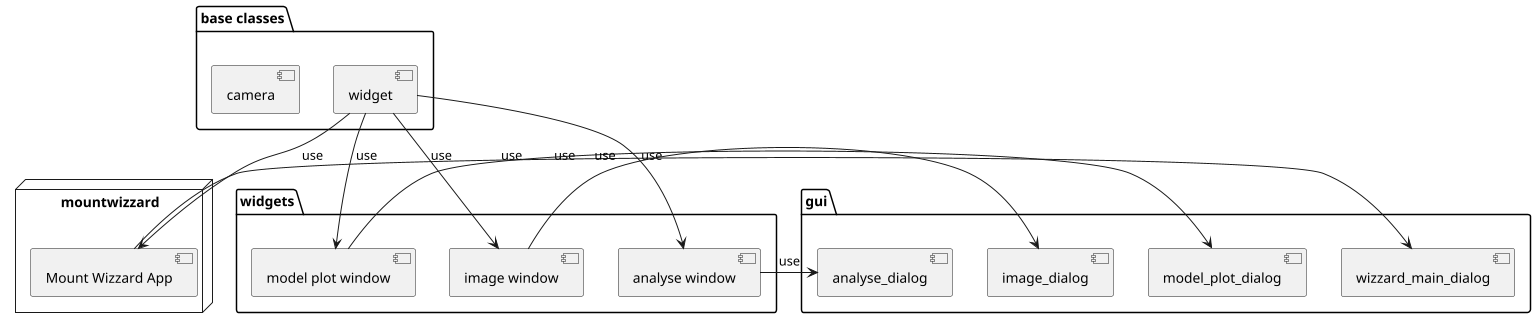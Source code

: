 @startuml

scale max 1536 width
hide stereotype

node "mountwizzard" {
    [Mount Wizzard App]
}

package "widgets" {
   [model plot window]
   [image window]
   [analyse window]
}

package "gui" {
    [wizzard_main_dialog]
    [model_plot_dialog]
    [image_dialog]
    [analyse_dialog]
}

package "base classes" {
    [widget]
    [camera]
}

[widget] --> [Mount Wizzard App] : use
[widget] --> [model plot window] : use
[widget] --> [image window] : use
[widget] --> [analyse window] : use

[Mount Wizzard App] -> [wizzard_main_dialog] : use
[model plot window] ->  [model_plot_dialog] : use
[image window] -> [image_dialog] : use
[analyse window] -> [analyse_dialog] : use


@enduml